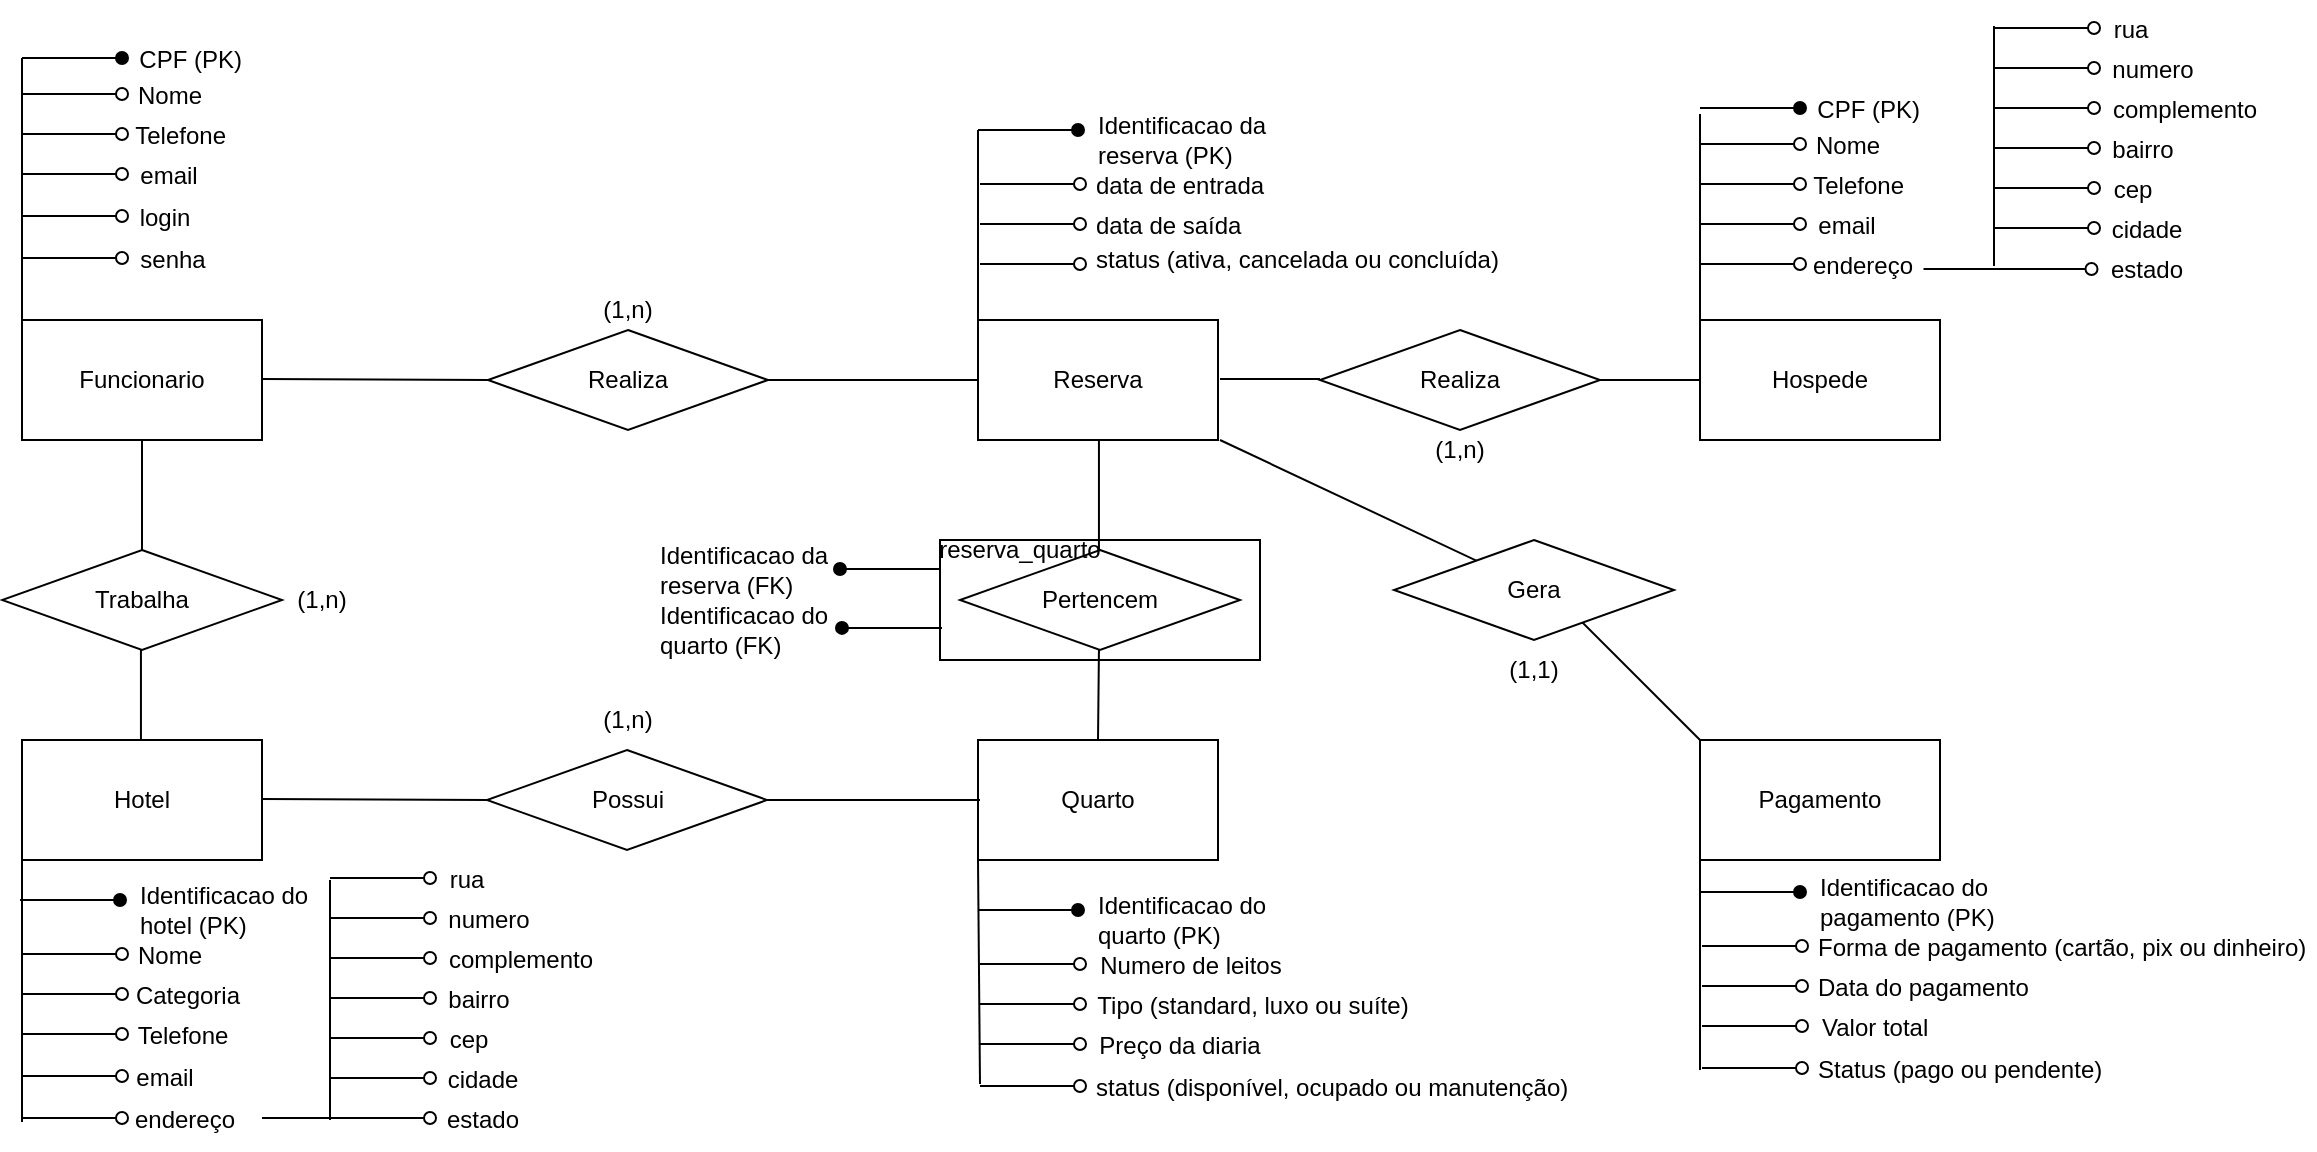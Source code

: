 <mxfile version="27.1.4">
  <diagram name="Página-1" id="DI8ZqAq87P7aCY76CuN6">
    <mxGraphModel dx="1535" dy="834" grid="1" gridSize="10" guides="1" tooltips="1" connect="1" arrows="1" fold="1" page="1" pageScale="1" pageWidth="827" pageHeight="1169" math="0" shadow="0">
      <root>
        <mxCell id="0" />
        <mxCell id="1" parent="0" />
        <mxCell id="oVBurB7gHKjNDLbgg1Ga-71" value="" style="rounded=0;whiteSpace=wrap;html=1;" vertex="1" parent="1">
          <mxGeometry x="500" y="280" width="160" height="60" as="geometry" />
        </mxCell>
        <mxCell id="KaHhwijKdOxmR4VrckLU-82" value="" style="group" parent="1" vertex="1" connectable="0">
          <mxGeometry x="41" y="25" width="120" height="205" as="geometry" />
        </mxCell>
        <mxCell id="KaHhwijKdOxmR4VrckLU-1" value="Funcionario" style="rounded=0;whiteSpace=wrap;html=1;" parent="KaHhwijKdOxmR4VrckLU-82" vertex="1">
          <mxGeometry y="145" width="120" height="60" as="geometry" />
        </mxCell>
        <mxCell id="KaHhwijKdOxmR4VrckLU-8" value="" style="endArrow=oval;html=1;rounded=0;endFill=1;" parent="KaHhwijKdOxmR4VrckLU-82" edge="1">
          <mxGeometry width="50" height="50" relative="1" as="geometry">
            <mxPoint y="14" as="sourcePoint" />
            <mxPoint x="50" y="14" as="targetPoint" />
          </mxGeometry>
        </mxCell>
        <mxCell id="KaHhwijKdOxmR4VrckLU-9" value="CPF (PK)" style="text;html=1;align=right;verticalAlign=middle;whiteSpace=wrap;rounded=0;" parent="KaHhwijKdOxmR4VrckLU-82" vertex="1">
          <mxGeometry x="57" width="54.75" height="30" as="geometry" />
        </mxCell>
        <mxCell id="KaHhwijKdOxmR4VrckLU-11" value="" style="endArrow=none;html=1;rounded=0;exitX=0;exitY=0;exitDx=0;exitDy=0;" parent="KaHhwijKdOxmR4VrckLU-82" source="KaHhwijKdOxmR4VrckLU-1" edge="1">
          <mxGeometry width="50" height="50" relative="1" as="geometry">
            <mxPoint y="110" as="sourcePoint" />
            <mxPoint y="14" as="targetPoint" />
          </mxGeometry>
        </mxCell>
        <mxCell id="KaHhwijKdOxmR4VrckLU-17" value="" style="endArrow=oval;html=1;rounded=0;endFill=0;" parent="KaHhwijKdOxmR4VrckLU-82" edge="1">
          <mxGeometry width="50" height="50" relative="1" as="geometry">
            <mxPoint y="32" as="sourcePoint" />
            <mxPoint x="50" y="32" as="targetPoint" />
          </mxGeometry>
        </mxCell>
        <mxCell id="KaHhwijKdOxmR4VrckLU-18" value="Nome" style="text;html=1;align=right;verticalAlign=middle;whiteSpace=wrap;rounded=0;" parent="KaHhwijKdOxmR4VrckLU-82" vertex="1">
          <mxGeometry x="60.25" y="18" width="31.5" height="30" as="geometry" />
        </mxCell>
        <mxCell id="KaHhwijKdOxmR4VrckLU-21" value="" style="endArrow=oval;html=1;rounded=0;endFill=0;" parent="KaHhwijKdOxmR4VrckLU-82" edge="1">
          <mxGeometry width="50" height="50" relative="1" as="geometry">
            <mxPoint y="52" as="sourcePoint" />
            <mxPoint x="50" y="52" as="targetPoint" />
          </mxGeometry>
        </mxCell>
        <mxCell id="KaHhwijKdOxmR4VrckLU-22" value="Telefone" style="text;html=1;align=right;verticalAlign=middle;whiteSpace=wrap;rounded=0;" parent="KaHhwijKdOxmR4VrckLU-82" vertex="1">
          <mxGeometry x="58" y="38" width="46" height="30" as="geometry" />
        </mxCell>
        <mxCell id="KaHhwijKdOxmR4VrckLU-23" value="" style="endArrow=oval;html=1;rounded=0;endFill=0;" parent="KaHhwijKdOxmR4VrckLU-82" edge="1">
          <mxGeometry width="50" height="50" relative="1" as="geometry">
            <mxPoint y="72" as="sourcePoint" />
            <mxPoint x="50" y="72" as="targetPoint" />
          </mxGeometry>
        </mxCell>
        <mxCell id="KaHhwijKdOxmR4VrckLU-24" value="email" style="text;html=1;align=center;verticalAlign=middle;whiteSpace=wrap;rounded=0;" parent="KaHhwijKdOxmR4VrckLU-82" vertex="1">
          <mxGeometry x="58" y="58" width="31" height="30" as="geometry" />
        </mxCell>
        <mxCell id="KaHhwijKdOxmR4VrckLU-27" value="" style="endArrow=oval;html=1;rounded=0;endFill=0;" parent="KaHhwijKdOxmR4VrckLU-82" edge="1">
          <mxGeometry width="50" height="50" relative="1" as="geometry">
            <mxPoint y="93" as="sourcePoint" />
            <mxPoint x="50" y="93" as="targetPoint" />
          </mxGeometry>
        </mxCell>
        <mxCell id="KaHhwijKdOxmR4VrckLU-28" value="login" style="text;html=1;align=center;verticalAlign=middle;whiteSpace=wrap;rounded=0;" parent="KaHhwijKdOxmR4VrckLU-82" vertex="1">
          <mxGeometry x="56" y="79" width="31" height="30" as="geometry" />
        </mxCell>
        <mxCell id="KaHhwijKdOxmR4VrckLU-29" value="senha" style="text;html=1;align=center;verticalAlign=middle;whiteSpace=wrap;rounded=0;" parent="KaHhwijKdOxmR4VrckLU-82" vertex="1">
          <mxGeometry x="60.25" y="100" width="31" height="30" as="geometry" />
        </mxCell>
        <mxCell id="KaHhwijKdOxmR4VrckLU-30" value="" style="endArrow=oval;html=1;rounded=0;endFill=0;" parent="KaHhwijKdOxmR4VrckLU-82" edge="1">
          <mxGeometry width="50" height="50" relative="1" as="geometry">
            <mxPoint y="114" as="sourcePoint" />
            <mxPoint x="50" y="114" as="targetPoint" />
          </mxGeometry>
        </mxCell>
        <mxCell id="KaHhwijKdOxmR4VrckLU-91" value="status (disponível, ocupado ou manutenção)" style="text;html=1;align=left;verticalAlign=middle;whiteSpace=wrap;rounded=0;" parent="1" vertex="1">
          <mxGeometry x="576" y="539" width="243" height="30" as="geometry" />
        </mxCell>
        <mxCell id="KaHhwijKdOxmR4VrckLU-97" value="" style="group" parent="1" vertex="1" connectable="0">
          <mxGeometry x="519" y="380" width="217.75" height="173" as="geometry" />
        </mxCell>
        <mxCell id="KaHhwijKdOxmR4VrckLU-3" value="Quarto" style="rounded=0;whiteSpace=wrap;html=1;" parent="KaHhwijKdOxmR4VrckLU-97" vertex="1">
          <mxGeometry width="120" height="60" as="geometry" />
        </mxCell>
        <mxCell id="KaHhwijKdOxmR4VrckLU-83" value="" style="endArrow=oval;html=1;rounded=0;endFill=1;" parent="KaHhwijKdOxmR4VrckLU-97" edge="1">
          <mxGeometry width="50" height="50" relative="1" as="geometry">
            <mxPoint y="85" as="sourcePoint" />
            <mxPoint x="50" y="85" as="targetPoint" />
          </mxGeometry>
        </mxCell>
        <mxCell id="KaHhwijKdOxmR4VrckLU-84" value="" style="endArrow=oval;html=1;rounded=0;endFill=0;" parent="KaHhwijKdOxmR4VrckLU-97" edge="1">
          <mxGeometry width="50" height="50" relative="1" as="geometry">
            <mxPoint x="1" y="112" as="sourcePoint" />
            <mxPoint x="51" y="112" as="targetPoint" />
          </mxGeometry>
        </mxCell>
        <mxCell id="KaHhwijKdOxmR4VrckLU-85" value="Numero de leitos" style="text;html=1;align=center;verticalAlign=middle;whiteSpace=wrap;rounded=0;" parent="KaHhwijKdOxmR4VrckLU-97" vertex="1">
          <mxGeometry x="57" y="98" width="98.75" height="30" as="geometry" />
        </mxCell>
        <mxCell id="KaHhwijKdOxmR4VrckLU-86" value="" style="endArrow=oval;html=1;rounded=0;endFill=0;" parent="KaHhwijKdOxmR4VrckLU-97" edge="1">
          <mxGeometry width="50" height="50" relative="1" as="geometry">
            <mxPoint x="1" y="132" as="sourcePoint" />
            <mxPoint x="51" y="132" as="targetPoint" />
          </mxGeometry>
        </mxCell>
        <mxCell id="KaHhwijKdOxmR4VrckLU-87" value="Tipo (standard, luxo ou suíte)" style="text;html=1;align=center;verticalAlign=middle;whiteSpace=wrap;rounded=0;" parent="KaHhwijKdOxmR4VrckLU-97" vertex="1">
          <mxGeometry x="57" y="118" width="160.75" height="30" as="geometry" />
        </mxCell>
        <mxCell id="KaHhwijKdOxmR4VrckLU-88" value="" style="endArrow=oval;html=1;rounded=0;endFill=0;" parent="KaHhwijKdOxmR4VrckLU-97" edge="1">
          <mxGeometry width="50" height="50" relative="1" as="geometry">
            <mxPoint x="1" y="152" as="sourcePoint" />
            <mxPoint x="51" y="152" as="targetPoint" />
          </mxGeometry>
        </mxCell>
        <mxCell id="KaHhwijKdOxmR4VrckLU-89" value="Preço da diaria" style="text;html=1;align=center;verticalAlign=middle;whiteSpace=wrap;rounded=0;" parent="KaHhwijKdOxmR4VrckLU-97" vertex="1">
          <mxGeometry x="59" y="138" width="83.75" height="30" as="geometry" />
        </mxCell>
        <mxCell id="KaHhwijKdOxmR4VrckLU-90" value="" style="endArrow=oval;html=1;rounded=0;endFill=0;" parent="KaHhwijKdOxmR4VrckLU-97" edge="1">
          <mxGeometry width="50" height="50" relative="1" as="geometry">
            <mxPoint x="1" y="173" as="sourcePoint" />
            <mxPoint x="51" y="173" as="targetPoint" />
          </mxGeometry>
        </mxCell>
        <mxCell id="KaHhwijKdOxmR4VrckLU-94" value="Identificacao do quarto (PK)" style="text;html=1;align=left;verticalAlign=middle;whiteSpace=wrap;rounded=0;" parent="KaHhwijKdOxmR4VrckLU-97" vertex="1">
          <mxGeometry x="58" y="75" width="111" height="30" as="geometry" />
        </mxCell>
        <mxCell id="KaHhwijKdOxmR4VrckLU-96" value="" style="endArrow=none;html=1;rounded=0;entryX=0;entryY=1;entryDx=0;entryDy=0;" parent="KaHhwijKdOxmR4VrckLU-97" target="KaHhwijKdOxmR4VrckLU-3" edge="1">
          <mxGeometry width="50" height="50" relative="1" as="geometry">
            <mxPoint x="1" y="172" as="sourcePoint" />
            <mxPoint x="120" y="135" as="targetPoint" />
          </mxGeometry>
        </mxCell>
        <mxCell id="KaHhwijKdOxmR4VrckLU-152" value="" style="group" parent="1" vertex="1" connectable="0">
          <mxGeometry x="40" y="380" width="266" height="205" as="geometry" />
        </mxCell>
        <mxCell id="KaHhwijKdOxmR4VrckLU-2" value="Hotel" style="rounded=0;whiteSpace=wrap;html=1;" parent="KaHhwijKdOxmR4VrckLU-152" vertex="1">
          <mxGeometry x="1" width="120" height="60" as="geometry" />
        </mxCell>
        <mxCell id="KaHhwijKdOxmR4VrckLU-45" value="" style="endArrow=oval;html=1;rounded=0;endFill=1;" parent="KaHhwijKdOxmR4VrckLU-152" edge="1">
          <mxGeometry width="50" height="50" relative="1" as="geometry">
            <mxPoint y="80" as="sourcePoint" />
            <mxPoint x="50" y="80" as="targetPoint" />
          </mxGeometry>
        </mxCell>
        <mxCell id="KaHhwijKdOxmR4VrckLU-46" value="Identificacao do hotel (PK)" style="text;html=1;align=left;verticalAlign=middle;whiteSpace=wrap;rounded=0;" parent="KaHhwijKdOxmR4VrckLU-152" vertex="1">
          <mxGeometry x="58" y="70" width="111" height="30" as="geometry" />
        </mxCell>
        <mxCell id="KaHhwijKdOxmR4VrckLU-47" value="" style="endArrow=oval;html=1;rounded=0;endFill=0;" parent="KaHhwijKdOxmR4VrckLU-152" edge="1">
          <mxGeometry width="50" height="50" relative="1" as="geometry">
            <mxPoint x="1" y="107" as="sourcePoint" />
            <mxPoint x="51" y="107" as="targetPoint" />
          </mxGeometry>
        </mxCell>
        <mxCell id="KaHhwijKdOxmR4VrckLU-48" value="Nome" style="text;html=1;align=right;verticalAlign=middle;whiteSpace=wrap;rounded=0;" parent="KaHhwijKdOxmR4VrckLU-152" vertex="1">
          <mxGeometry x="61.25" y="93" width="31.5" height="30" as="geometry" />
        </mxCell>
        <mxCell id="KaHhwijKdOxmR4VrckLU-49" value="" style="endArrow=oval;html=1;rounded=0;endFill=0;" parent="KaHhwijKdOxmR4VrckLU-152" edge="1">
          <mxGeometry width="50" height="50" relative="1" as="geometry">
            <mxPoint x="1" y="127" as="sourcePoint" />
            <mxPoint x="51" y="127" as="targetPoint" />
          </mxGeometry>
        </mxCell>
        <mxCell id="KaHhwijKdOxmR4VrckLU-50" value="Categoria" style="text;html=1;align=right;verticalAlign=middle;whiteSpace=wrap;rounded=0;" parent="KaHhwijKdOxmR4VrckLU-152" vertex="1">
          <mxGeometry x="66.25" y="113" width="46" height="30" as="geometry" />
        </mxCell>
        <mxCell id="KaHhwijKdOxmR4VrckLU-51" value="" style="endArrow=oval;html=1;rounded=0;endFill=0;" parent="KaHhwijKdOxmR4VrckLU-152" edge="1">
          <mxGeometry width="50" height="50" relative="1" as="geometry">
            <mxPoint x="1" y="147" as="sourcePoint" />
            <mxPoint x="51" y="147" as="targetPoint" />
          </mxGeometry>
        </mxCell>
        <mxCell id="KaHhwijKdOxmR4VrckLU-52" value="Telefone" style="text;html=1;align=center;verticalAlign=middle;whiteSpace=wrap;rounded=0;" parent="KaHhwijKdOxmR4VrckLU-152" vertex="1">
          <mxGeometry x="66.25" y="133" width="31" height="30" as="geometry" />
        </mxCell>
        <mxCell id="KaHhwijKdOxmR4VrckLU-53" value="" style="endArrow=oval;html=1;rounded=0;endFill=0;" parent="KaHhwijKdOxmR4VrckLU-152" edge="1">
          <mxGeometry width="50" height="50" relative="1" as="geometry">
            <mxPoint x="1" y="168" as="sourcePoint" />
            <mxPoint x="51" y="168" as="targetPoint" />
          </mxGeometry>
        </mxCell>
        <mxCell id="KaHhwijKdOxmR4VrckLU-54" value="email" style="text;html=1;align=center;verticalAlign=middle;whiteSpace=wrap;rounded=0;" parent="KaHhwijKdOxmR4VrckLU-152" vertex="1">
          <mxGeometry x="57" y="154" width="31" height="30" as="geometry" />
        </mxCell>
        <mxCell id="KaHhwijKdOxmR4VrckLU-55" value="endereço" style="text;html=1;align=center;verticalAlign=middle;whiteSpace=wrap;rounded=0;" parent="KaHhwijKdOxmR4VrckLU-152" vertex="1">
          <mxGeometry x="66.5" y="175" width="31" height="30" as="geometry" />
        </mxCell>
        <mxCell id="KaHhwijKdOxmR4VrckLU-56" value="" style="endArrow=oval;html=1;rounded=0;endFill=0;" parent="KaHhwijKdOxmR4VrckLU-152" edge="1">
          <mxGeometry width="50" height="50" relative="1" as="geometry">
            <mxPoint x="1" y="189" as="sourcePoint" />
            <mxPoint x="51" y="189" as="targetPoint" />
          </mxGeometry>
        </mxCell>
        <mxCell id="KaHhwijKdOxmR4VrckLU-57" value="" style="endArrow=none;html=1;rounded=0;exitX=0;exitY=0;exitDx=0;exitDy=0;" parent="KaHhwijKdOxmR4VrckLU-152" edge="1">
          <mxGeometry width="50" height="50" relative="1" as="geometry">
            <mxPoint x="1" y="191" as="sourcePoint" />
            <mxPoint x="1" y="60" as="targetPoint" />
          </mxGeometry>
        </mxCell>
        <mxCell id="KaHhwijKdOxmR4VrckLU-58" value="rua" style="text;html=1;align=center;verticalAlign=middle;whiteSpace=wrap;rounded=0;" parent="KaHhwijKdOxmR4VrckLU-152" vertex="1">
          <mxGeometry x="208" y="55" width="31" height="30" as="geometry" />
        </mxCell>
        <mxCell id="KaHhwijKdOxmR4VrckLU-59" value="" style="endArrow=oval;html=1;rounded=0;endFill=0;" parent="KaHhwijKdOxmR4VrckLU-152" edge="1">
          <mxGeometry width="50" height="50" relative="1" as="geometry">
            <mxPoint x="155" y="69" as="sourcePoint" />
            <mxPoint x="205" y="69" as="targetPoint" />
          </mxGeometry>
        </mxCell>
        <mxCell id="KaHhwijKdOxmR4VrckLU-66" value="numero" style="text;html=1;align=center;verticalAlign=middle;whiteSpace=wrap;rounded=0;" parent="KaHhwijKdOxmR4VrckLU-152" vertex="1">
          <mxGeometry x="219" y="75" width="31" height="30" as="geometry" />
        </mxCell>
        <mxCell id="KaHhwijKdOxmR4VrckLU-67" value="" style="endArrow=oval;html=1;rounded=0;endFill=0;" parent="KaHhwijKdOxmR4VrckLU-152" edge="1">
          <mxGeometry width="50" height="50" relative="1" as="geometry">
            <mxPoint x="155" y="89" as="sourcePoint" />
            <mxPoint x="205" y="89" as="targetPoint" />
          </mxGeometry>
        </mxCell>
        <mxCell id="KaHhwijKdOxmR4VrckLU-68" value="complemento" style="text;html=1;align=center;verticalAlign=middle;whiteSpace=wrap;rounded=0;" parent="KaHhwijKdOxmR4VrckLU-152" vertex="1">
          <mxGeometry x="235" y="95" width="31" height="30" as="geometry" />
        </mxCell>
        <mxCell id="KaHhwijKdOxmR4VrckLU-69" value="" style="endArrow=oval;html=1;rounded=0;endFill=0;" parent="KaHhwijKdOxmR4VrckLU-152" edge="1">
          <mxGeometry width="50" height="50" relative="1" as="geometry">
            <mxPoint x="155" y="109" as="sourcePoint" />
            <mxPoint x="205" y="109" as="targetPoint" />
          </mxGeometry>
        </mxCell>
        <mxCell id="KaHhwijKdOxmR4VrckLU-70" value="bairro" style="text;html=1;align=center;verticalAlign=middle;whiteSpace=wrap;rounded=0;" parent="KaHhwijKdOxmR4VrckLU-152" vertex="1">
          <mxGeometry x="214" y="115" width="31" height="30" as="geometry" />
        </mxCell>
        <mxCell id="KaHhwijKdOxmR4VrckLU-71" value="" style="endArrow=oval;html=1;rounded=0;endFill=0;" parent="KaHhwijKdOxmR4VrckLU-152" edge="1">
          <mxGeometry width="50" height="50" relative="1" as="geometry">
            <mxPoint x="155" y="129" as="sourcePoint" />
            <mxPoint x="205" y="129" as="targetPoint" />
          </mxGeometry>
        </mxCell>
        <mxCell id="KaHhwijKdOxmR4VrckLU-74" value="cep" style="text;html=1;align=center;verticalAlign=middle;whiteSpace=wrap;rounded=0;" parent="KaHhwijKdOxmR4VrckLU-152" vertex="1">
          <mxGeometry x="209" y="135" width="31" height="30" as="geometry" />
        </mxCell>
        <mxCell id="KaHhwijKdOxmR4VrckLU-75" value="" style="endArrow=oval;html=1;rounded=0;endFill=0;" parent="KaHhwijKdOxmR4VrckLU-152" edge="1">
          <mxGeometry width="50" height="50" relative="1" as="geometry">
            <mxPoint x="155" y="149" as="sourcePoint" />
            <mxPoint x="205" y="149" as="targetPoint" />
          </mxGeometry>
        </mxCell>
        <mxCell id="KaHhwijKdOxmR4VrckLU-76" value="cidade" style="text;html=1;align=center;verticalAlign=middle;whiteSpace=wrap;rounded=0;" parent="KaHhwijKdOxmR4VrckLU-152" vertex="1">
          <mxGeometry x="216" y="155" width="31" height="30" as="geometry" />
        </mxCell>
        <mxCell id="KaHhwijKdOxmR4VrckLU-77" value="" style="endArrow=oval;html=1;rounded=0;endFill=0;" parent="KaHhwijKdOxmR4VrckLU-152" edge="1">
          <mxGeometry width="50" height="50" relative="1" as="geometry">
            <mxPoint x="155" y="169" as="sourcePoint" />
            <mxPoint x="205" y="169" as="targetPoint" />
          </mxGeometry>
        </mxCell>
        <mxCell id="KaHhwijKdOxmR4VrckLU-78" value="estado" style="text;html=1;align=center;verticalAlign=middle;whiteSpace=wrap;rounded=0;" parent="KaHhwijKdOxmR4VrckLU-152" vertex="1">
          <mxGeometry x="216" y="175" width="31" height="30" as="geometry" />
        </mxCell>
        <mxCell id="KaHhwijKdOxmR4VrckLU-79" value="" style="endArrow=oval;html=1;rounded=0;endFill=0;" parent="KaHhwijKdOxmR4VrckLU-152" edge="1">
          <mxGeometry width="50" height="50" relative="1" as="geometry">
            <mxPoint x="121" y="189" as="sourcePoint" />
            <mxPoint x="205" y="189" as="targetPoint" />
          </mxGeometry>
        </mxCell>
        <mxCell id="KaHhwijKdOxmR4VrckLU-80" value="" style="endArrow=none;html=1;rounded=0;" parent="KaHhwijKdOxmR4VrckLU-152" edge="1">
          <mxGeometry width="50" height="50" relative="1" as="geometry">
            <mxPoint x="155" y="190" as="sourcePoint" />
            <mxPoint x="155" y="70" as="targetPoint" />
          </mxGeometry>
        </mxCell>
        <mxCell id="oVBurB7gHKjNDLbgg1Ga-35" value="" style="endArrow=none;html=1;rounded=0;entryX=1;entryY=0.5;entryDx=0;entryDy=0;exitX=0;exitY=0.5;exitDx=0;exitDy=0;" edge="1" parent="KaHhwijKdOxmR4VrckLU-152" source="oVBurB7gHKjNDLbgg1Ga-33">
          <mxGeometry width="50" height="50" relative="1" as="geometry">
            <mxPoint x="227" y="29.47" as="sourcePoint" />
            <mxPoint x="121" y="29.47" as="targetPoint" />
          </mxGeometry>
        </mxCell>
        <mxCell id="oVBurB7gHKjNDLbgg1Ga-32" value="" style="group" vertex="1" connectable="0" parent="1">
          <mxGeometry x="519" y="65" width="321" height="165" as="geometry" />
        </mxCell>
        <mxCell id="KaHhwijKdOxmR4VrckLU-5" value="Reserva" style="rounded=0;whiteSpace=wrap;html=1;" parent="oVBurB7gHKjNDLbgg1Ga-32" vertex="1">
          <mxGeometry y="105" width="120" height="60" as="geometry" />
        </mxCell>
        <mxCell id="oVBurB7gHKjNDLbgg1Ga-1" value="" style="endArrow=oval;html=1;rounded=0;endFill=1;" edge="1" parent="oVBurB7gHKjNDLbgg1Ga-32">
          <mxGeometry width="50" height="50" relative="1" as="geometry">
            <mxPoint y="10" as="sourcePoint" />
            <mxPoint x="50" y="10" as="targetPoint" />
          </mxGeometry>
        </mxCell>
        <mxCell id="oVBurB7gHKjNDLbgg1Ga-2" value="" style="endArrow=oval;html=1;rounded=0;endFill=0;" edge="1" parent="oVBurB7gHKjNDLbgg1Ga-32">
          <mxGeometry width="50" height="50" relative="1" as="geometry">
            <mxPoint x="1" y="37" as="sourcePoint" />
            <mxPoint x="51" y="37" as="targetPoint" />
          </mxGeometry>
        </mxCell>
        <mxCell id="oVBurB7gHKjNDLbgg1Ga-3" value="data de entrada" style="text;html=1;align=left;verticalAlign=middle;whiteSpace=wrap;rounded=0;" vertex="1" parent="oVBurB7gHKjNDLbgg1Ga-32">
          <mxGeometry x="57" y="23" width="98.75" height="30" as="geometry" />
        </mxCell>
        <mxCell id="oVBurB7gHKjNDLbgg1Ga-4" value="" style="endArrow=oval;html=1;rounded=0;endFill=0;" edge="1" parent="oVBurB7gHKjNDLbgg1Ga-32">
          <mxGeometry width="50" height="50" relative="1" as="geometry">
            <mxPoint x="1" y="57" as="sourcePoint" />
            <mxPoint x="51" y="57" as="targetPoint" />
          </mxGeometry>
        </mxCell>
        <mxCell id="oVBurB7gHKjNDLbgg1Ga-5" value="data de saída" style="text;html=1;align=left;verticalAlign=middle;whiteSpace=wrap;rounded=0;" vertex="1" parent="oVBurB7gHKjNDLbgg1Ga-32">
          <mxGeometry x="57" y="43" width="160.75" height="30" as="geometry" />
        </mxCell>
        <mxCell id="oVBurB7gHKjNDLbgg1Ga-6" value="" style="endArrow=oval;html=1;rounded=0;endFill=0;" edge="1" parent="oVBurB7gHKjNDLbgg1Ga-32">
          <mxGeometry width="50" height="50" relative="1" as="geometry">
            <mxPoint x="1" y="77" as="sourcePoint" />
            <mxPoint x="51" y="77" as="targetPoint" />
          </mxGeometry>
        </mxCell>
        <mxCell id="oVBurB7gHKjNDLbgg1Ga-7" value="status (ativa, cancelada ou concluída)" style="text;html=1;align=left;verticalAlign=middle;whiteSpace=wrap;rounded=0;" vertex="1" parent="oVBurB7gHKjNDLbgg1Ga-32">
          <mxGeometry x="57" y="60" width="211" height="30" as="geometry" />
        </mxCell>
        <mxCell id="oVBurB7gHKjNDLbgg1Ga-9" value="Identificacao da reserva (PK)" style="text;html=1;align=left;verticalAlign=middle;whiteSpace=wrap;rounded=0;" vertex="1" parent="oVBurB7gHKjNDLbgg1Ga-32">
          <mxGeometry x="58" width="111" height="30" as="geometry" />
        </mxCell>
        <mxCell id="oVBurB7gHKjNDLbgg1Ga-10" value="" style="endArrow=none;html=1;rounded=0;exitX=0;exitY=0;exitDx=0;exitDy=0;" edge="1" parent="oVBurB7gHKjNDLbgg1Ga-32" source="KaHhwijKdOxmR4VrckLU-5">
          <mxGeometry width="50" height="50" relative="1" as="geometry">
            <mxPoint x="-110" y="130" as="sourcePoint" />
            <mxPoint y="10" as="targetPoint" />
          </mxGeometry>
        </mxCell>
        <mxCell id="oVBurB7gHKjNDLbgg1Ga-57" value="Realiza" style="rhombus;whiteSpace=wrap;html=1;" vertex="1" parent="oVBurB7gHKjNDLbgg1Ga-32">
          <mxGeometry x="171" y="110" width="140" height="50" as="geometry" />
        </mxCell>
        <mxCell id="oVBurB7gHKjNDLbgg1Ga-60" value="" style="endArrow=none;html=1;rounded=0;exitX=0;exitY=0.5;exitDx=0;exitDy=0;" edge="1" parent="oVBurB7gHKjNDLbgg1Ga-32">
          <mxGeometry width="50" height="50" relative="1" as="geometry">
            <mxPoint x="171" y="134.47" as="sourcePoint" />
            <mxPoint x="121" y="134.47" as="targetPoint" />
          </mxGeometry>
        </mxCell>
        <mxCell id="oVBurB7gHKjNDLbgg1Ga-65" value="(1,n)" style="text;html=1;align=center;verticalAlign=middle;whiteSpace=wrap;rounded=0;" vertex="1" parent="oVBurB7gHKjNDLbgg1Ga-32">
          <mxGeometry x="211" y="155" width="60" height="30" as="geometry" />
        </mxCell>
        <mxCell id="oVBurB7gHKjNDLbgg1Ga-33" value="Possui" style="rhombus;whiteSpace=wrap;html=1;" vertex="1" parent="1">
          <mxGeometry x="273.5" y="385" width="140" height="50" as="geometry" />
        </mxCell>
        <mxCell id="oVBurB7gHKjNDLbgg1Ga-34" value="" style="endArrow=none;html=1;rounded=0;entryX=1;entryY=0.5;entryDx=0;entryDy=0;" edge="1" parent="1" target="oVBurB7gHKjNDLbgg1Ga-33">
          <mxGeometry width="50" height="50" relative="1" as="geometry">
            <mxPoint x="520" y="410" as="sourcePoint" />
            <mxPoint x="500" y="495" as="targetPoint" />
          </mxGeometry>
        </mxCell>
        <mxCell id="oVBurB7gHKjNDLbgg1Ga-39" value="Trabalha" style="rhombus;whiteSpace=wrap;html=1;" vertex="1" parent="1">
          <mxGeometry x="31" y="285" width="140" height="50" as="geometry" />
        </mxCell>
        <mxCell id="oVBurB7gHKjNDLbgg1Ga-40" value="" style="endArrow=none;html=1;rounded=0;exitX=0.5;exitY=0;exitDx=0;exitDy=0;entryX=0.5;entryY=1;entryDx=0;entryDy=0;" edge="1" parent="1" source="oVBurB7gHKjNDLbgg1Ga-39" target="KaHhwijKdOxmR4VrckLU-1">
          <mxGeometry width="50" height="50" relative="1" as="geometry">
            <mxPoint x="450" y="335" as="sourcePoint" />
            <mxPoint x="100" y="235" as="targetPoint" />
          </mxGeometry>
        </mxCell>
        <mxCell id="oVBurB7gHKjNDLbgg1Ga-41" value="" style="endArrow=none;html=1;rounded=0;exitX=0.5;exitY=0;exitDx=0;exitDy=0;entryX=0.5;entryY=1;entryDx=0;entryDy=0;" edge="1" parent="1">
          <mxGeometry width="50" height="50" relative="1" as="geometry">
            <mxPoint x="100.47" y="380" as="sourcePoint" />
            <mxPoint x="100.47" y="335" as="targetPoint" />
          </mxGeometry>
        </mxCell>
        <mxCell id="oVBurB7gHKjNDLbgg1Ga-44" value="Realiza" style="rhombus;whiteSpace=wrap;html=1;" vertex="1" parent="1">
          <mxGeometry x="274" y="175" width="140" height="50" as="geometry" />
        </mxCell>
        <mxCell id="oVBurB7gHKjNDLbgg1Ga-45" value="" style="endArrow=none;html=1;rounded=0;exitX=1;exitY=0.5;exitDx=0;exitDy=0;entryX=0;entryY=0.5;entryDx=0;entryDy=0;" edge="1" parent="1" source="oVBurB7gHKjNDLbgg1Ga-44" target="KaHhwijKdOxmR4VrckLU-5">
          <mxGeometry width="50" height="50" relative="1" as="geometry">
            <mxPoint x="450" y="335" as="sourcePoint" />
            <mxPoint x="500" y="285" as="targetPoint" />
          </mxGeometry>
        </mxCell>
        <mxCell id="oVBurB7gHKjNDLbgg1Ga-46" value="" style="endArrow=none;html=1;rounded=0;exitX=1;exitY=0.5;exitDx=0;exitDy=0;entryX=0;entryY=0.5;entryDx=0;entryDy=0;" edge="1" parent="1" target="oVBurB7gHKjNDLbgg1Ga-44">
          <mxGeometry width="50" height="50" relative="1" as="geometry">
            <mxPoint x="161" y="199.47" as="sourcePoint" />
            <mxPoint x="260" y="199.47" as="targetPoint" />
          </mxGeometry>
        </mxCell>
        <mxCell id="oVBurB7gHKjNDLbgg1Ga-49" value="Pertencem" style="rhombus;whiteSpace=wrap;html=1;" vertex="1" parent="1">
          <mxGeometry x="510" y="285" width="140" height="50" as="geometry" />
        </mxCell>
        <mxCell id="oVBurB7gHKjNDLbgg1Ga-50" value="" style="endArrow=none;html=1;rounded=0;exitX=0.5;exitY=0;exitDx=0;exitDy=0;entryX=0.5;entryY=1;entryDx=0;entryDy=0;" edge="1" parent="1">
          <mxGeometry width="50" height="50" relative="1" as="geometry">
            <mxPoint x="579.47" y="285" as="sourcePoint" />
            <mxPoint x="579.47" y="230" as="targetPoint" />
          </mxGeometry>
        </mxCell>
        <mxCell id="oVBurB7gHKjNDLbgg1Ga-51" value="" style="endArrow=none;html=1;rounded=0;entryX=0.5;entryY=1;entryDx=0;entryDy=0;exitX=0.5;exitY=0;exitDx=0;exitDy=0;" edge="1" parent="1" source="KaHhwijKdOxmR4VrckLU-3">
          <mxGeometry width="50" height="50" relative="1" as="geometry">
            <mxPoint x="579" y="375" as="sourcePoint" />
            <mxPoint x="579.47" y="335" as="targetPoint" />
          </mxGeometry>
        </mxCell>
        <mxCell id="oVBurB7gHKjNDLbgg1Ga-55" value="" style="group" vertex="1" connectable="0" parent="1">
          <mxGeometry x="880" y="10" width="258" height="220" as="geometry" />
        </mxCell>
        <mxCell id="KaHhwijKdOxmR4VrckLU-4" value="Hospede" style="rounded=0;whiteSpace=wrap;html=1;" parent="oVBurB7gHKjNDLbgg1Ga-55" vertex="1">
          <mxGeometry y="160" width="120" height="60" as="geometry" />
        </mxCell>
        <mxCell id="KaHhwijKdOxmR4VrckLU-98" value="" style="endArrow=oval;html=1;rounded=0;endFill=1;" parent="oVBurB7gHKjNDLbgg1Ga-55" edge="1">
          <mxGeometry width="50" height="50" relative="1" as="geometry">
            <mxPoint y="54" as="sourcePoint" />
            <mxPoint x="50" y="54" as="targetPoint" />
          </mxGeometry>
        </mxCell>
        <mxCell id="KaHhwijKdOxmR4VrckLU-99" value="CPF (PK)" style="text;html=1;align=right;verticalAlign=middle;whiteSpace=wrap;rounded=0;" parent="oVBurB7gHKjNDLbgg1Ga-55" vertex="1">
          <mxGeometry x="57" y="40" width="54.75" height="30" as="geometry" />
        </mxCell>
        <mxCell id="KaHhwijKdOxmR4VrckLU-100" value="" style="endArrow=oval;html=1;rounded=0;endFill=0;" parent="oVBurB7gHKjNDLbgg1Ga-55" edge="1">
          <mxGeometry width="50" height="50" relative="1" as="geometry">
            <mxPoint y="72" as="sourcePoint" />
            <mxPoint x="50" y="72" as="targetPoint" />
          </mxGeometry>
        </mxCell>
        <mxCell id="KaHhwijKdOxmR4VrckLU-101" value="Nome" style="text;html=1;align=right;verticalAlign=middle;whiteSpace=wrap;rounded=0;" parent="oVBurB7gHKjNDLbgg1Ga-55" vertex="1">
          <mxGeometry x="60.25" y="58" width="31.5" height="30" as="geometry" />
        </mxCell>
        <mxCell id="KaHhwijKdOxmR4VrckLU-102" value="" style="endArrow=oval;html=1;rounded=0;endFill=0;" parent="oVBurB7gHKjNDLbgg1Ga-55" edge="1">
          <mxGeometry width="50" height="50" relative="1" as="geometry">
            <mxPoint y="92" as="sourcePoint" />
            <mxPoint x="50" y="92" as="targetPoint" />
          </mxGeometry>
        </mxCell>
        <mxCell id="KaHhwijKdOxmR4VrckLU-103" value="Telefone" style="text;html=1;align=right;verticalAlign=middle;whiteSpace=wrap;rounded=0;" parent="oVBurB7gHKjNDLbgg1Ga-55" vertex="1">
          <mxGeometry x="58" y="78" width="46" height="30" as="geometry" />
        </mxCell>
        <mxCell id="KaHhwijKdOxmR4VrckLU-104" value="" style="endArrow=oval;html=1;rounded=0;endFill=0;" parent="oVBurB7gHKjNDLbgg1Ga-55" edge="1">
          <mxGeometry width="50" height="50" relative="1" as="geometry">
            <mxPoint y="112" as="sourcePoint" />
            <mxPoint x="50" y="112" as="targetPoint" />
          </mxGeometry>
        </mxCell>
        <mxCell id="KaHhwijKdOxmR4VrckLU-105" value="email" style="text;html=1;align=center;verticalAlign=middle;whiteSpace=wrap;rounded=0;" parent="oVBurB7gHKjNDLbgg1Ga-55" vertex="1">
          <mxGeometry x="58" y="98" width="31" height="30" as="geometry" />
        </mxCell>
        <mxCell id="KaHhwijKdOxmR4VrckLU-134" value="rua" style="text;html=1;align=center;verticalAlign=middle;whiteSpace=wrap;rounded=0;" parent="oVBurB7gHKjNDLbgg1Ga-55" vertex="1">
          <mxGeometry x="200" width="31" height="30" as="geometry" />
        </mxCell>
        <mxCell id="KaHhwijKdOxmR4VrckLU-135" value="" style="endArrow=oval;html=1;rounded=0;endFill=0;" parent="oVBurB7gHKjNDLbgg1Ga-55" edge="1">
          <mxGeometry width="50" height="50" relative="1" as="geometry">
            <mxPoint x="147" y="14" as="sourcePoint" />
            <mxPoint x="197" y="14" as="targetPoint" />
          </mxGeometry>
        </mxCell>
        <mxCell id="KaHhwijKdOxmR4VrckLU-136" value="numero" style="text;html=1;align=center;verticalAlign=middle;whiteSpace=wrap;rounded=0;" parent="oVBurB7gHKjNDLbgg1Ga-55" vertex="1">
          <mxGeometry x="211" y="20" width="31" height="30" as="geometry" />
        </mxCell>
        <mxCell id="KaHhwijKdOxmR4VrckLU-137" value="" style="endArrow=oval;html=1;rounded=0;endFill=0;" parent="oVBurB7gHKjNDLbgg1Ga-55" edge="1">
          <mxGeometry width="50" height="50" relative="1" as="geometry">
            <mxPoint x="147" y="34" as="sourcePoint" />
            <mxPoint x="197" y="34" as="targetPoint" />
          </mxGeometry>
        </mxCell>
        <mxCell id="KaHhwijKdOxmR4VrckLU-138" value="" style="endArrow=oval;html=1;rounded=0;endFill=0;" parent="oVBurB7gHKjNDLbgg1Ga-55" edge="1">
          <mxGeometry width="50" height="50" relative="1" as="geometry">
            <mxPoint x="147" y="54" as="sourcePoint" />
            <mxPoint x="197" y="54" as="targetPoint" />
          </mxGeometry>
        </mxCell>
        <mxCell id="KaHhwijKdOxmR4VrckLU-139" value="bairro" style="text;html=1;align=center;verticalAlign=middle;whiteSpace=wrap;rounded=0;" parent="oVBurB7gHKjNDLbgg1Ga-55" vertex="1">
          <mxGeometry x="206" y="60" width="31" height="30" as="geometry" />
        </mxCell>
        <mxCell id="KaHhwijKdOxmR4VrckLU-140" value="" style="endArrow=oval;html=1;rounded=0;endFill=0;" parent="oVBurB7gHKjNDLbgg1Ga-55" edge="1">
          <mxGeometry width="50" height="50" relative="1" as="geometry">
            <mxPoint x="147" y="74" as="sourcePoint" />
            <mxPoint x="197" y="74" as="targetPoint" />
          </mxGeometry>
        </mxCell>
        <mxCell id="KaHhwijKdOxmR4VrckLU-141" value="cep" style="text;html=1;align=center;verticalAlign=middle;whiteSpace=wrap;rounded=0;" parent="oVBurB7gHKjNDLbgg1Ga-55" vertex="1">
          <mxGeometry x="201" y="80" width="31" height="30" as="geometry" />
        </mxCell>
        <mxCell id="KaHhwijKdOxmR4VrckLU-142" value="" style="endArrow=oval;html=1;rounded=0;endFill=0;" parent="oVBurB7gHKjNDLbgg1Ga-55" edge="1">
          <mxGeometry width="50" height="50" relative="1" as="geometry">
            <mxPoint x="147" y="94" as="sourcePoint" />
            <mxPoint x="197" y="94" as="targetPoint" />
          </mxGeometry>
        </mxCell>
        <mxCell id="KaHhwijKdOxmR4VrckLU-143" value="cidade" style="text;html=1;align=center;verticalAlign=middle;whiteSpace=wrap;rounded=0;" parent="oVBurB7gHKjNDLbgg1Ga-55" vertex="1">
          <mxGeometry x="208" y="100" width="31" height="30" as="geometry" />
        </mxCell>
        <mxCell id="KaHhwijKdOxmR4VrckLU-144" value="" style="endArrow=oval;html=1;rounded=0;endFill=0;" parent="oVBurB7gHKjNDLbgg1Ga-55" edge="1">
          <mxGeometry width="50" height="50" relative="1" as="geometry">
            <mxPoint x="147" y="114" as="sourcePoint" />
            <mxPoint x="197" y="114" as="targetPoint" />
          </mxGeometry>
        </mxCell>
        <mxCell id="KaHhwijKdOxmR4VrckLU-145" value="estado" style="text;html=1;align=center;verticalAlign=middle;whiteSpace=wrap;rounded=0;" parent="oVBurB7gHKjNDLbgg1Ga-55" vertex="1">
          <mxGeometry x="208" y="120" width="31" height="30" as="geometry" />
        </mxCell>
        <mxCell id="KaHhwijKdOxmR4VrckLU-146" value="" style="endArrow=oval;html=1;rounded=0;endFill=0;" parent="oVBurB7gHKjNDLbgg1Ga-55" edge="1">
          <mxGeometry width="50" height="50" relative="1" as="geometry">
            <mxPoint x="111.75" y="134.47" as="sourcePoint" />
            <mxPoint x="195.75" y="134.47" as="targetPoint" />
          </mxGeometry>
        </mxCell>
        <mxCell id="KaHhwijKdOxmR4VrckLU-147" value="" style="endArrow=none;html=1;rounded=0;" parent="oVBurB7gHKjNDLbgg1Ga-55" edge="1">
          <mxGeometry width="50" height="50" relative="1" as="geometry">
            <mxPoint x="147" y="133" as="sourcePoint" />
            <mxPoint x="147" y="13" as="targetPoint" />
          </mxGeometry>
        </mxCell>
        <mxCell id="KaHhwijKdOxmR4VrckLU-148" value="endereço" style="text;html=1;align=center;verticalAlign=middle;whiteSpace=wrap;rounded=0;" parent="oVBurB7gHKjNDLbgg1Ga-55" vertex="1">
          <mxGeometry x="65.5" y="118" width="31" height="30" as="geometry" />
        </mxCell>
        <mxCell id="KaHhwijKdOxmR4VrckLU-149" value="" style="endArrow=oval;html=1;rounded=0;endFill=0;" parent="oVBurB7gHKjNDLbgg1Ga-55" edge="1">
          <mxGeometry width="50" height="50" relative="1" as="geometry">
            <mxPoint y="132" as="sourcePoint" />
            <mxPoint x="50" y="132" as="targetPoint" />
          </mxGeometry>
        </mxCell>
        <mxCell id="KaHhwijKdOxmR4VrckLU-150" value="" style="endArrow=none;html=1;rounded=0;" parent="oVBurB7gHKjNDLbgg1Ga-55" edge="1">
          <mxGeometry width="50" height="50" relative="1" as="geometry">
            <mxPoint y="160" as="sourcePoint" />
            <mxPoint y="57" as="targetPoint" />
          </mxGeometry>
        </mxCell>
        <mxCell id="KaHhwijKdOxmR4VrckLU-183" value="complemento" style="text;html=1;align=center;verticalAlign=middle;whiteSpace=wrap;rounded=0;" parent="oVBurB7gHKjNDLbgg1Ga-55" vertex="1">
          <mxGeometry x="227" y="40" width="31" height="30" as="geometry" />
        </mxCell>
        <mxCell id="oVBurB7gHKjNDLbgg1Ga-56" value="" style="group" vertex="1" connectable="0" parent="1">
          <mxGeometry x="880" y="380" width="307.5" height="180" as="geometry" />
        </mxCell>
        <mxCell id="oVBurB7gHKjNDLbgg1Ga-14" value="Forma de pagamento (cartão, pix ou dinheiro)" style="text;html=1;align=left;verticalAlign=middle;whiteSpace=wrap;rounded=0;" vertex="1" parent="oVBurB7gHKjNDLbgg1Ga-56">
          <mxGeometry x="57" y="89" width="250.5" height="30" as="geometry" />
        </mxCell>
        <mxCell id="KaHhwijKdOxmR4VrckLU-81" value="Pagamento" style="rounded=0;whiteSpace=wrap;html=1;" parent="oVBurB7gHKjNDLbgg1Ga-56" vertex="1">
          <mxGeometry width="120" height="60" as="geometry" />
        </mxCell>
        <mxCell id="oVBurB7gHKjNDLbgg1Ga-11" value="Status (pago ou pendente)" style="text;html=1;align=left;verticalAlign=middle;whiteSpace=wrap;rounded=0;" vertex="1" parent="oVBurB7gHKjNDLbgg1Ga-56">
          <mxGeometry x="57" y="150" width="150.5" height="30" as="geometry" />
        </mxCell>
        <mxCell id="oVBurB7gHKjNDLbgg1Ga-12" value="" style="endArrow=oval;html=1;rounded=0;endFill=1;" edge="1" parent="oVBurB7gHKjNDLbgg1Ga-56">
          <mxGeometry width="50" height="50" relative="1" as="geometry">
            <mxPoint y="76" as="sourcePoint" />
            <mxPoint x="50" y="76" as="targetPoint" />
          </mxGeometry>
        </mxCell>
        <mxCell id="oVBurB7gHKjNDLbgg1Ga-13" value="" style="endArrow=oval;html=1;rounded=0;endFill=0;" edge="1" parent="oVBurB7gHKjNDLbgg1Ga-56">
          <mxGeometry width="50" height="50" relative="1" as="geometry">
            <mxPoint x="1" y="103" as="sourcePoint" />
            <mxPoint x="51" y="103" as="targetPoint" />
          </mxGeometry>
        </mxCell>
        <mxCell id="oVBurB7gHKjNDLbgg1Ga-15" value="" style="endArrow=oval;html=1;rounded=0;endFill=0;" edge="1" parent="oVBurB7gHKjNDLbgg1Ga-56">
          <mxGeometry width="50" height="50" relative="1" as="geometry">
            <mxPoint x="1" y="123" as="sourcePoint" />
            <mxPoint x="51" y="123" as="targetPoint" />
          </mxGeometry>
        </mxCell>
        <mxCell id="oVBurB7gHKjNDLbgg1Ga-16" value="Data do pagamento" style="text;html=1;align=left;verticalAlign=middle;whiteSpace=wrap;rounded=0;" vertex="1" parent="oVBurB7gHKjNDLbgg1Ga-56">
          <mxGeometry x="57" y="109" width="160.75" height="30" as="geometry" />
        </mxCell>
        <mxCell id="oVBurB7gHKjNDLbgg1Ga-17" value="" style="endArrow=oval;html=1;rounded=0;endFill=0;" edge="1" parent="oVBurB7gHKjNDLbgg1Ga-56">
          <mxGeometry width="50" height="50" relative="1" as="geometry">
            <mxPoint x="1" y="143" as="sourcePoint" />
            <mxPoint x="51" y="143" as="targetPoint" />
          </mxGeometry>
        </mxCell>
        <mxCell id="oVBurB7gHKjNDLbgg1Ga-18" value="Valor total" style="text;html=1;align=left;verticalAlign=middle;whiteSpace=wrap;rounded=0;" vertex="1" parent="oVBurB7gHKjNDLbgg1Ga-56">
          <mxGeometry x="59" y="129" width="83.75" height="30" as="geometry" />
        </mxCell>
        <mxCell id="oVBurB7gHKjNDLbgg1Ga-19" value="" style="endArrow=oval;html=1;rounded=0;endFill=0;" edge="1" parent="oVBurB7gHKjNDLbgg1Ga-56">
          <mxGeometry width="50" height="50" relative="1" as="geometry">
            <mxPoint x="1" y="164" as="sourcePoint" />
            <mxPoint x="51" y="164" as="targetPoint" />
          </mxGeometry>
        </mxCell>
        <mxCell id="oVBurB7gHKjNDLbgg1Ga-20" value="Identificacao do pagamento (PK)" style="text;html=1;align=left;verticalAlign=middle;whiteSpace=wrap;rounded=0;" vertex="1" parent="oVBurB7gHKjNDLbgg1Ga-56">
          <mxGeometry x="58" y="66" width="111" height="30" as="geometry" />
        </mxCell>
        <mxCell id="oVBurB7gHKjNDLbgg1Ga-21" value="" style="endArrow=none;html=1;rounded=0;entryX=0;entryY=1;entryDx=0;entryDy=0;" edge="1" parent="oVBurB7gHKjNDLbgg1Ga-56" target="KaHhwijKdOxmR4VrckLU-81">
          <mxGeometry width="50" height="50" relative="1" as="geometry">
            <mxPoint y="165" as="sourcePoint" />
            <mxPoint x="-30" y="130" as="targetPoint" />
          </mxGeometry>
        </mxCell>
        <mxCell id="oVBurB7gHKjNDLbgg1Ga-59" value="" style="endArrow=none;html=1;rounded=0;exitX=0;exitY=0.5;exitDx=0;exitDy=0;" edge="1" parent="1" source="KaHhwijKdOxmR4VrckLU-4">
          <mxGeometry width="50" height="50" relative="1" as="geometry">
            <mxPoint x="800" y="380" as="sourcePoint" />
            <mxPoint x="830" y="200" as="targetPoint" />
          </mxGeometry>
        </mxCell>
        <mxCell id="oVBurB7gHKjNDLbgg1Ga-63" value="" style="endArrow=none;html=1;rounded=0;exitX=0;exitY=0;exitDx=0;exitDy=0;" edge="1" parent="1" source="KaHhwijKdOxmR4VrckLU-81">
          <mxGeometry width="50" height="50" relative="1" as="geometry">
            <mxPoint x="770" y="330" as="sourcePoint" />
            <mxPoint x="640" y="230" as="targetPoint" />
            <Array as="points">
              <mxPoint x="810" y="310" />
            </Array>
          </mxGeometry>
        </mxCell>
        <mxCell id="oVBurB7gHKjNDLbgg1Ga-58" value="Gera" style="rhombus;whiteSpace=wrap;html=1;" vertex="1" parent="1">
          <mxGeometry x="727" y="280" width="140" height="50" as="geometry" />
        </mxCell>
        <mxCell id="oVBurB7gHKjNDLbgg1Ga-66" value="(1,1)" style="text;html=1;align=center;verticalAlign=middle;whiteSpace=wrap;rounded=0;" vertex="1" parent="1">
          <mxGeometry x="767" y="330" width="60" height="30" as="geometry" />
        </mxCell>
        <mxCell id="oVBurB7gHKjNDLbgg1Ga-67" value="(1,n)" style="text;html=1;align=center;verticalAlign=middle;whiteSpace=wrap;rounded=0;" vertex="1" parent="1">
          <mxGeometry x="313.5" y="355" width="60" height="30" as="geometry" />
        </mxCell>
        <mxCell id="oVBurB7gHKjNDLbgg1Ga-68" value="(1,n)" style="text;html=1;align=center;verticalAlign=middle;whiteSpace=wrap;rounded=0;" vertex="1" parent="1">
          <mxGeometry x="314" y="150" width="60" height="30" as="geometry" />
        </mxCell>
        <mxCell id="oVBurB7gHKjNDLbgg1Ga-69" value="(1,n)" style="text;html=1;align=center;verticalAlign=middle;whiteSpace=wrap;rounded=0;" vertex="1" parent="1">
          <mxGeometry x="161" y="295" width="60" height="30" as="geometry" />
        </mxCell>
        <mxCell id="oVBurB7gHKjNDLbgg1Ga-72" value="reserva_quarto" style="text;html=1;align=center;verticalAlign=middle;whiteSpace=wrap;rounded=0;" vertex="1" parent="1">
          <mxGeometry x="510" y="270" width="60" height="30" as="geometry" />
        </mxCell>
        <mxCell id="oVBurB7gHKjNDLbgg1Ga-73" value="" style="endArrow=none;html=1;rounded=0;endFill=1;startFill=1;startArrow=oval;" edge="1" parent="1">
          <mxGeometry width="50" height="50" relative="1" as="geometry">
            <mxPoint x="450" y="294.47" as="sourcePoint" />
            <mxPoint x="500" y="294.47" as="targetPoint" />
          </mxGeometry>
        </mxCell>
        <mxCell id="oVBurB7gHKjNDLbgg1Ga-74" value="Identificacao da reserva (FK)" style="text;html=1;align=left;verticalAlign=middle;whiteSpace=wrap;rounded=0;" vertex="1" parent="1">
          <mxGeometry x="358" y="280" width="111" height="30" as="geometry" />
        </mxCell>
        <mxCell id="oVBurB7gHKjNDLbgg1Ga-87" value="Identificacao do quarto (FK)" style="text;html=1;align=left;verticalAlign=middle;whiteSpace=wrap;rounded=0;" vertex="1" parent="1">
          <mxGeometry x="358" y="310" width="111" height="30" as="geometry" />
        </mxCell>
        <mxCell id="oVBurB7gHKjNDLbgg1Ga-88" value="" style="endArrow=none;html=1;rounded=0;endFill=1;startFill=1;startArrow=oval;" edge="1" parent="1">
          <mxGeometry width="50" height="50" relative="1" as="geometry">
            <mxPoint x="451" y="323.95" as="sourcePoint" />
            <mxPoint x="501" y="323.95" as="targetPoint" />
          </mxGeometry>
        </mxCell>
      </root>
    </mxGraphModel>
  </diagram>
</mxfile>
